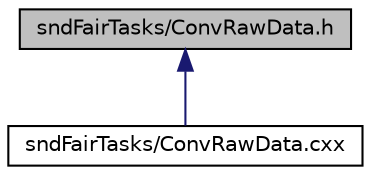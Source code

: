 digraph "sndFairTasks/ConvRawData.h"
{
 // LATEX_PDF_SIZE
  edge [fontname="Helvetica",fontsize="10",labelfontname="Helvetica",labelfontsize="10"];
  node [fontname="Helvetica",fontsize="10",shape=record];
  Node1 [label="sndFairTasks/ConvRawData.h",height=0.2,width=0.4,color="black", fillcolor="grey75", style="filled", fontcolor="black",tooltip=" "];
  Node1 -> Node2 [dir="back",color="midnightblue",fontsize="10",style="solid",fontname="Helvetica"];
  Node2 [label="sndFairTasks/ConvRawData.cxx",height=0.2,width=0.4,color="black", fillcolor="white", style="filled",URL="$ConvRawData_8cxx.html",tooltip=" "];
}
